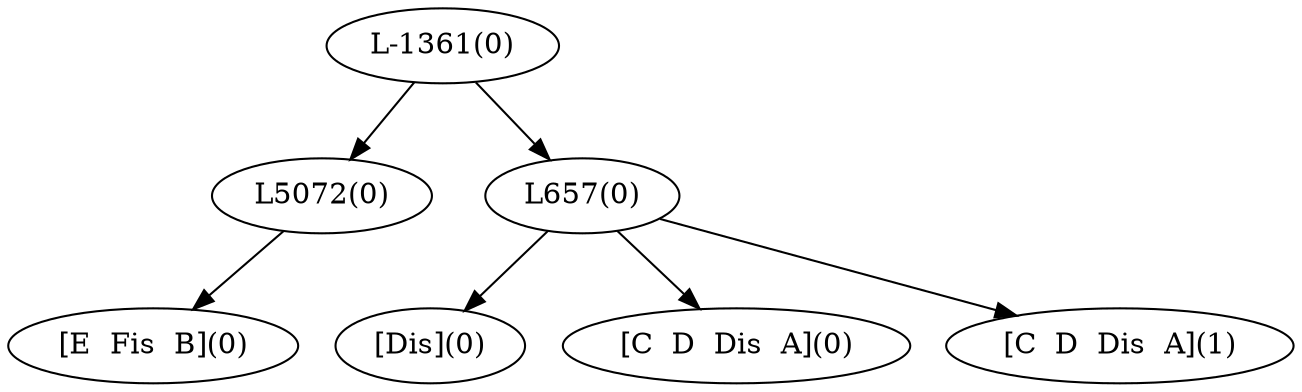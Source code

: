 digraph sample{
"L5072(0)"->"[E  Fis  B](0)"
"L657(0)"->"[Dis](0)"
"L657(0)"->"[C  D  Dis  A](0)"
"L657(0)"->"[C  D  Dis  A](1)"
"L-1361(0)"->"L5072(0)"
"L-1361(0)"->"L657(0)"
{rank = min; "L-1361(0)"}
{rank = same; "L5072(0)"; "L657(0)";}
{rank = max; "[C  D  Dis  A](0)"; "[C  D  Dis  A](1)"; "[Dis](0)"; "[E  Fis  B](0)";}
}